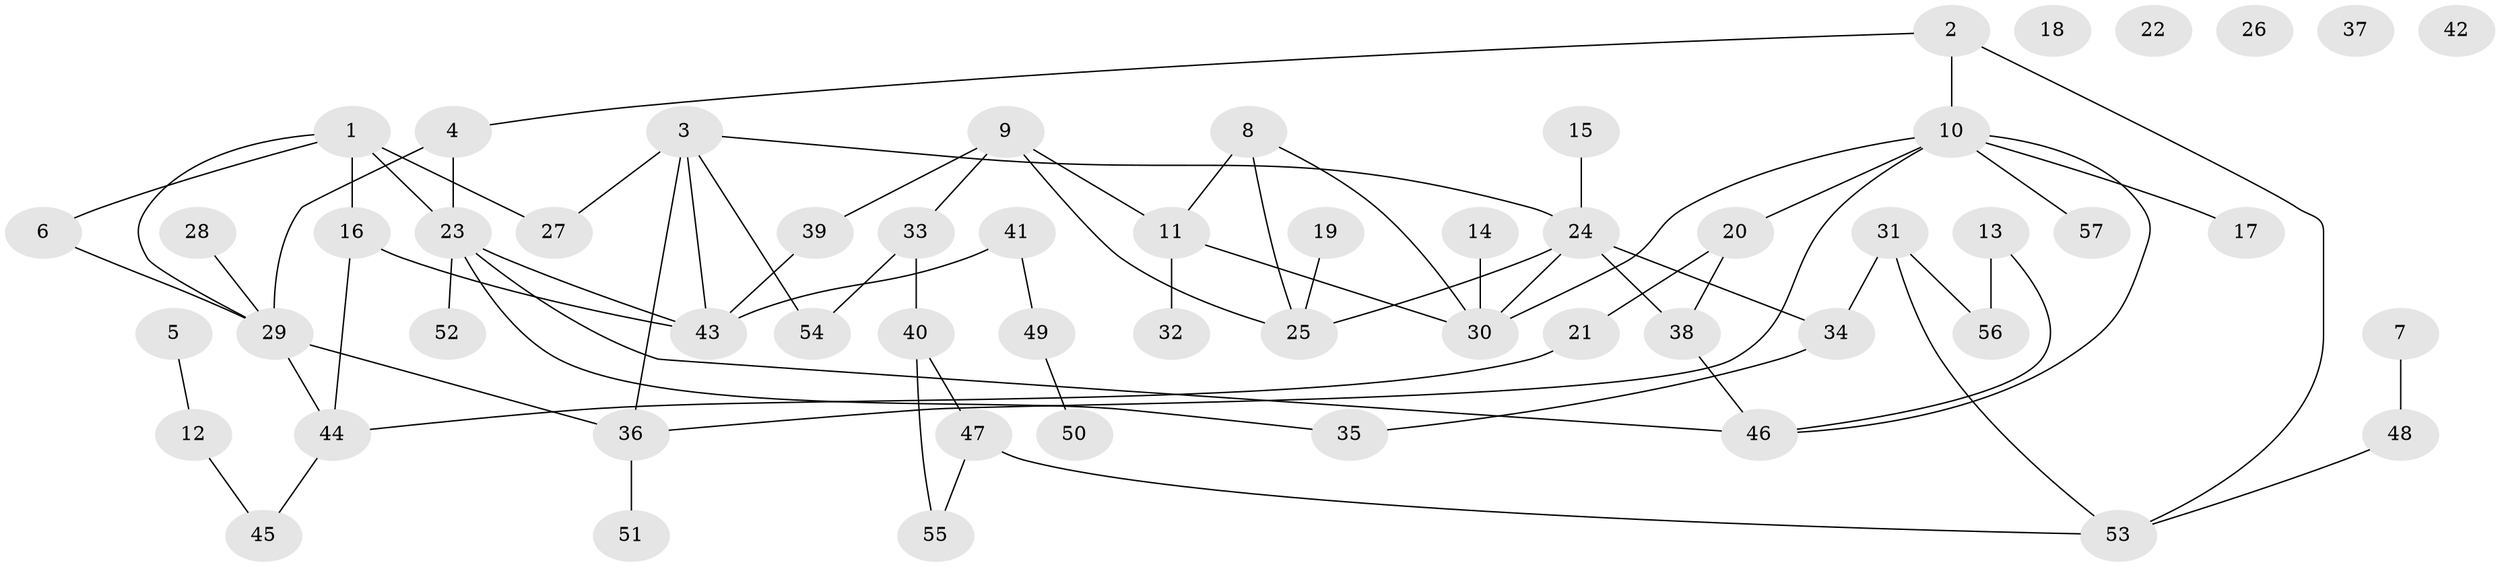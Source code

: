 // Generated by graph-tools (version 1.1) at 2025/25/03/09/25 03:25:17]
// undirected, 57 vertices, 73 edges
graph export_dot {
graph [start="1"]
  node [color=gray90,style=filled];
  1;
  2;
  3;
  4;
  5;
  6;
  7;
  8;
  9;
  10;
  11;
  12;
  13;
  14;
  15;
  16;
  17;
  18;
  19;
  20;
  21;
  22;
  23;
  24;
  25;
  26;
  27;
  28;
  29;
  30;
  31;
  32;
  33;
  34;
  35;
  36;
  37;
  38;
  39;
  40;
  41;
  42;
  43;
  44;
  45;
  46;
  47;
  48;
  49;
  50;
  51;
  52;
  53;
  54;
  55;
  56;
  57;
  1 -- 6;
  1 -- 16;
  1 -- 23;
  1 -- 27;
  1 -- 29;
  2 -- 4;
  2 -- 10;
  2 -- 53;
  3 -- 24;
  3 -- 27;
  3 -- 36;
  3 -- 43;
  3 -- 54;
  4 -- 23;
  4 -- 29;
  5 -- 12;
  6 -- 29;
  7 -- 48;
  8 -- 11;
  8 -- 25;
  8 -- 30;
  9 -- 11;
  9 -- 25;
  9 -- 33;
  9 -- 39;
  10 -- 17;
  10 -- 20;
  10 -- 30;
  10 -- 36;
  10 -- 46;
  10 -- 57;
  11 -- 30;
  11 -- 32;
  12 -- 45;
  13 -- 46;
  13 -- 56;
  14 -- 30;
  15 -- 24;
  16 -- 43;
  16 -- 44;
  19 -- 25;
  20 -- 21;
  20 -- 38;
  21 -- 44;
  23 -- 35;
  23 -- 43;
  23 -- 46;
  23 -- 52;
  24 -- 25;
  24 -- 30;
  24 -- 34;
  24 -- 38;
  28 -- 29;
  29 -- 36;
  29 -- 44;
  31 -- 34;
  31 -- 53;
  31 -- 56;
  33 -- 40;
  33 -- 54;
  34 -- 35;
  36 -- 51;
  38 -- 46;
  39 -- 43;
  40 -- 47;
  40 -- 55;
  41 -- 43;
  41 -- 49;
  44 -- 45;
  47 -- 53;
  47 -- 55;
  48 -- 53;
  49 -- 50;
}
